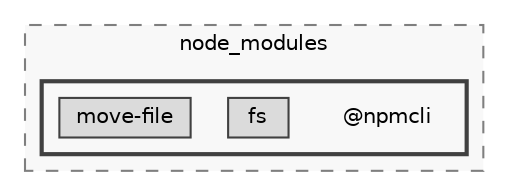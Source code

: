 digraph "backend/node_modules/@npmcli"
{
 // LATEX_PDF_SIZE
  bgcolor="transparent";
  edge [fontname=Helvetica,fontsize=10,labelfontname=Helvetica,labelfontsize=10];
  node [fontname=Helvetica,fontsize=10,shape=box,height=0.2,width=0.4];
  compound=true
  subgraph clusterdir_86dbea9de526ba50b112ba867d8b4b1f {
    graph [ bgcolor="#f8f8f8", pencolor="grey50", label="node_modules", fontname=Helvetica,fontsize=10 style="filled,dashed", URL="dir_86dbea9de526ba50b112ba867d8b4b1f.html",tooltip=""]
  subgraph clusterdir_acc935f93ee9de01ac1256c4d9a8e8a2 {
    graph [ bgcolor="#f8f8f8", pencolor="grey25", label="", fontname=Helvetica,fontsize=10 style="filled,bold", URL="dir_acc935f93ee9de01ac1256c4d9a8e8a2.html",tooltip=""]
    dir_acc935f93ee9de01ac1256c4d9a8e8a2 [shape=plaintext, label="@npmcli"];
  dir_d29226f10547960a3464747cb0cccb57 [label="fs", fillcolor="#dbdbdb", color="grey25", style="filled", URL="dir_d29226f10547960a3464747cb0cccb57.html",tooltip=""];
  dir_d779d0724dec71c09afcf57ba8be2059 [label="move-file", fillcolor="#dbdbdb", color="grey25", style="filled", URL="dir_d779d0724dec71c09afcf57ba8be2059.html",tooltip=""];
  }
  }
}
